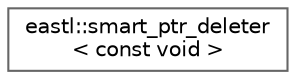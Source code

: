 digraph "类继承关系图"
{
 // LATEX_PDF_SIZE
  bgcolor="transparent";
  edge [fontname=Helvetica,fontsize=10,labelfontname=Helvetica,labelfontsize=10];
  node [fontname=Helvetica,fontsize=10,shape=box,height=0.2,width=0.4];
  rankdir="LR";
  Node0 [id="Node000000",label="eastl::smart_ptr_deleter\l\< const void \>",height=0.2,width=0.4,color="grey40", fillcolor="white", style="filled",URL="$structeastl_1_1smart__ptr__deleter_3_01const_01void_01_4.html",tooltip=" "];
}
